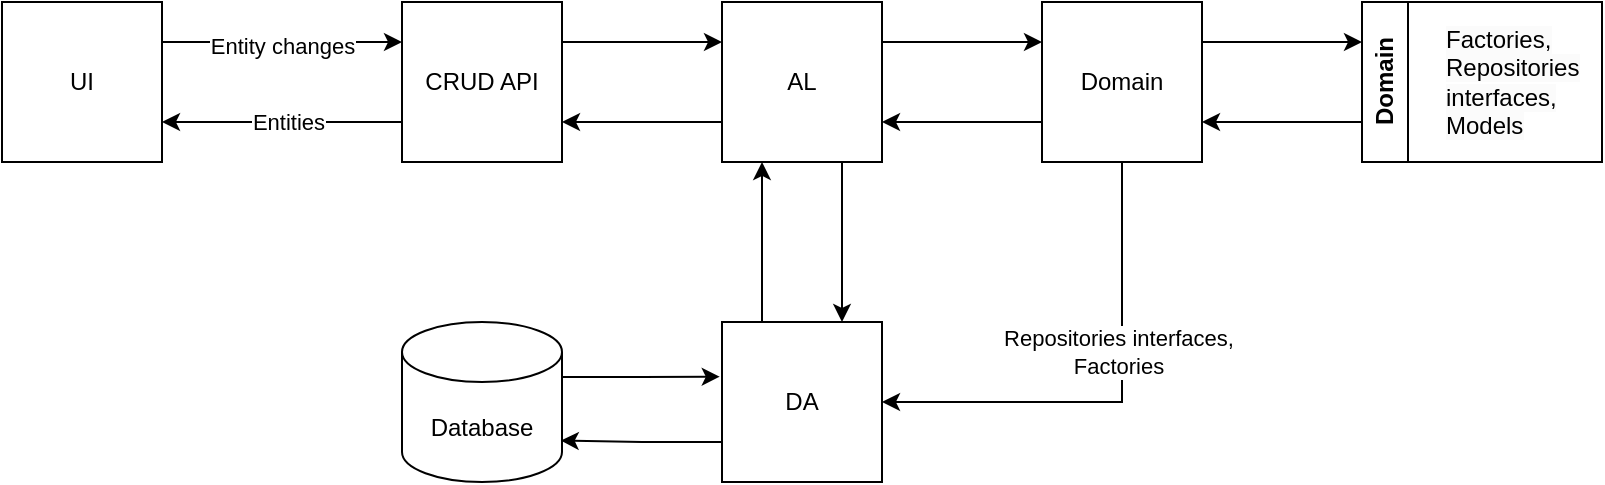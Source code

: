 <mxfile version="23.0.2" type="device">
  <diagram name="Страница — 1" id="fSG0JG8JWyEfINQ_XwdN">
    <mxGraphModel dx="683" dy="355" grid="1" gridSize="10" guides="1" tooltips="1" connect="1" arrows="1" fold="1" page="1" pageScale="1" pageWidth="827" pageHeight="1169" math="0" shadow="0">
      <root>
        <mxCell id="0" />
        <mxCell id="1" parent="0" />
        <mxCell id="IH9IsD3jPgNmUaPM1PwI-3" style="edgeStyle=orthogonalEdgeStyle;rounded=0;orthogonalLoop=1;jettySize=auto;html=1;exitX=1;exitY=0.25;exitDx=0;exitDy=0;entryX=0;entryY=0.25;entryDx=0;entryDy=0;" edge="1" parent="1" source="IH9IsD3jPgNmUaPM1PwI-1" target="IH9IsD3jPgNmUaPM1PwI-2">
          <mxGeometry relative="1" as="geometry" />
        </mxCell>
        <mxCell id="IH9IsD3jPgNmUaPM1PwI-4" value="Entity changes" style="edgeLabel;html=1;align=center;verticalAlign=middle;resizable=0;points=[];" vertex="1" connectable="0" parent="IH9IsD3jPgNmUaPM1PwI-3">
          <mxGeometry y="-2" relative="1" as="geometry">
            <mxPoint as="offset" />
          </mxGeometry>
        </mxCell>
        <mxCell id="IH9IsD3jPgNmUaPM1PwI-1" value="UI" style="rounded=0;whiteSpace=wrap;html=1;" vertex="1" parent="1">
          <mxGeometry x="80" y="200" width="80" height="80" as="geometry" />
        </mxCell>
        <mxCell id="IH9IsD3jPgNmUaPM1PwI-5" style="edgeStyle=orthogonalEdgeStyle;rounded=0;orthogonalLoop=1;jettySize=auto;html=1;exitX=0;exitY=0.75;exitDx=0;exitDy=0;entryX=1;entryY=0.75;entryDx=0;entryDy=0;" edge="1" parent="1" source="IH9IsD3jPgNmUaPM1PwI-2" target="IH9IsD3jPgNmUaPM1PwI-1">
          <mxGeometry relative="1" as="geometry" />
        </mxCell>
        <mxCell id="IH9IsD3jPgNmUaPM1PwI-7" value="Entities" style="edgeLabel;html=1;align=center;verticalAlign=middle;resizable=0;points=[];" vertex="1" connectable="0" parent="IH9IsD3jPgNmUaPM1PwI-5">
          <mxGeometry x="-0.04" relative="1" as="geometry">
            <mxPoint as="offset" />
          </mxGeometry>
        </mxCell>
        <mxCell id="IH9IsD3jPgNmUaPM1PwI-9" style="edgeStyle=orthogonalEdgeStyle;rounded=0;orthogonalLoop=1;jettySize=auto;html=1;exitX=1;exitY=0.25;exitDx=0;exitDy=0;entryX=0;entryY=0.25;entryDx=0;entryDy=0;" edge="1" parent="1" source="IH9IsD3jPgNmUaPM1PwI-2" target="IH9IsD3jPgNmUaPM1PwI-8">
          <mxGeometry relative="1" as="geometry" />
        </mxCell>
        <mxCell id="IH9IsD3jPgNmUaPM1PwI-2" value="CRUD API" style="whiteSpace=wrap;html=1;aspect=fixed;" vertex="1" parent="1">
          <mxGeometry x="280" y="200" width="80" height="80" as="geometry" />
        </mxCell>
        <mxCell id="IH9IsD3jPgNmUaPM1PwI-10" style="edgeStyle=orthogonalEdgeStyle;rounded=0;orthogonalLoop=1;jettySize=auto;html=1;exitX=0;exitY=0.75;exitDx=0;exitDy=0;entryX=1;entryY=0.75;entryDx=0;entryDy=0;" edge="1" parent="1" source="IH9IsD3jPgNmUaPM1PwI-8" target="IH9IsD3jPgNmUaPM1PwI-2">
          <mxGeometry relative="1" as="geometry">
            <mxPoint x="370" y="260.238" as="targetPoint" />
          </mxGeometry>
        </mxCell>
        <mxCell id="IH9IsD3jPgNmUaPM1PwI-13" style="edgeStyle=orthogonalEdgeStyle;rounded=0;orthogonalLoop=1;jettySize=auto;html=1;exitX=1;exitY=0.25;exitDx=0;exitDy=0;entryX=0;entryY=0.25;entryDx=0;entryDy=0;" edge="1" parent="1" source="IH9IsD3jPgNmUaPM1PwI-8" target="IH9IsD3jPgNmUaPM1PwI-11">
          <mxGeometry relative="1" as="geometry" />
        </mxCell>
        <mxCell id="IH9IsD3jPgNmUaPM1PwI-15" style="edgeStyle=orthogonalEdgeStyle;rounded=0;orthogonalLoop=1;jettySize=auto;html=1;exitX=0.75;exitY=1;exitDx=0;exitDy=0;entryX=0.75;entryY=0;entryDx=0;entryDy=0;" edge="1" parent="1" source="IH9IsD3jPgNmUaPM1PwI-8" target="IH9IsD3jPgNmUaPM1PwI-12">
          <mxGeometry relative="1" as="geometry" />
        </mxCell>
        <mxCell id="IH9IsD3jPgNmUaPM1PwI-8" value="AL" style="whiteSpace=wrap;html=1;aspect=fixed;" vertex="1" parent="1">
          <mxGeometry x="440" y="200" width="80" height="80" as="geometry" />
        </mxCell>
        <mxCell id="IH9IsD3jPgNmUaPM1PwI-14" style="edgeStyle=orthogonalEdgeStyle;rounded=0;orthogonalLoop=1;jettySize=auto;html=1;exitX=0;exitY=0.75;exitDx=0;exitDy=0;entryX=1;entryY=0.75;entryDx=0;entryDy=0;" edge="1" parent="1" source="IH9IsD3jPgNmUaPM1PwI-11" target="IH9IsD3jPgNmUaPM1PwI-8">
          <mxGeometry relative="1" as="geometry" />
        </mxCell>
        <mxCell id="IH9IsD3jPgNmUaPM1PwI-24" style="edgeStyle=orthogonalEdgeStyle;rounded=0;orthogonalLoop=1;jettySize=auto;html=1;exitX=1;exitY=0.25;exitDx=0;exitDy=0;entryX=0;entryY=0.25;entryDx=0;entryDy=0;" edge="1" parent="1" source="IH9IsD3jPgNmUaPM1PwI-11" target="IH9IsD3jPgNmUaPM1PwI-23">
          <mxGeometry relative="1" as="geometry" />
        </mxCell>
        <mxCell id="IH9IsD3jPgNmUaPM1PwI-27" style="edgeStyle=orthogonalEdgeStyle;rounded=0;orthogonalLoop=1;jettySize=auto;html=1;exitX=0.5;exitY=1;exitDx=0;exitDy=0;entryX=1;entryY=0.5;entryDx=0;entryDy=0;" edge="1" parent="1" source="IH9IsD3jPgNmUaPM1PwI-11" target="IH9IsD3jPgNmUaPM1PwI-12">
          <mxGeometry relative="1" as="geometry" />
        </mxCell>
        <mxCell id="IH9IsD3jPgNmUaPM1PwI-28" value="Repositories interfaces,&lt;br&gt;Factories" style="edgeLabel;html=1;align=center;verticalAlign=middle;resizable=0;points=[];" vertex="1" connectable="0" parent="IH9IsD3jPgNmUaPM1PwI-27">
          <mxGeometry x="-0.212" y="-2" relative="1" as="geometry">
            <mxPoint as="offset" />
          </mxGeometry>
        </mxCell>
        <mxCell id="IH9IsD3jPgNmUaPM1PwI-11" value="Domain" style="whiteSpace=wrap;html=1;aspect=fixed;" vertex="1" parent="1">
          <mxGeometry x="600" y="200" width="80" height="80" as="geometry" />
        </mxCell>
        <mxCell id="IH9IsD3jPgNmUaPM1PwI-16" style="edgeStyle=orthogonalEdgeStyle;rounded=0;orthogonalLoop=1;jettySize=auto;html=1;exitX=0.25;exitY=0;exitDx=0;exitDy=0;entryX=0.25;entryY=1;entryDx=0;entryDy=0;" edge="1" parent="1" source="IH9IsD3jPgNmUaPM1PwI-12" target="IH9IsD3jPgNmUaPM1PwI-8">
          <mxGeometry relative="1" as="geometry" />
        </mxCell>
        <mxCell id="IH9IsD3jPgNmUaPM1PwI-12" value="DA" style="whiteSpace=wrap;html=1;aspect=fixed;" vertex="1" parent="1">
          <mxGeometry x="440" y="360" width="80" height="80" as="geometry" />
        </mxCell>
        <mxCell id="IH9IsD3jPgNmUaPM1PwI-17" value="Database" style="shape=cylinder3;whiteSpace=wrap;html=1;boundedLbl=1;backgroundOutline=1;size=15;" vertex="1" parent="1">
          <mxGeometry x="280" y="360" width="80" height="80" as="geometry" />
        </mxCell>
        <mxCell id="IH9IsD3jPgNmUaPM1PwI-18" style="edgeStyle=orthogonalEdgeStyle;rounded=0;orthogonalLoop=1;jettySize=auto;html=1;exitX=1;exitY=0;exitDx=0;exitDy=27.5;exitPerimeter=0;entryX=-0.014;entryY=0.342;entryDx=0;entryDy=0;entryPerimeter=0;strokeWidth=1;" edge="1" parent="1" source="IH9IsD3jPgNmUaPM1PwI-17" target="IH9IsD3jPgNmUaPM1PwI-12">
          <mxGeometry relative="1" as="geometry" />
        </mxCell>
        <mxCell id="IH9IsD3jPgNmUaPM1PwI-19" style="edgeStyle=orthogonalEdgeStyle;rounded=0;orthogonalLoop=1;jettySize=auto;html=1;exitX=0;exitY=0.75;exitDx=0;exitDy=0;entryX=0.992;entryY=0.741;entryDx=0;entryDy=0;entryPerimeter=0;spacing=-1;" edge="1" parent="1" source="IH9IsD3jPgNmUaPM1PwI-12" target="IH9IsD3jPgNmUaPM1PwI-17">
          <mxGeometry relative="1" as="geometry" />
        </mxCell>
        <mxCell id="IH9IsD3jPgNmUaPM1PwI-25" style="edgeStyle=orthogonalEdgeStyle;rounded=0;orthogonalLoop=1;jettySize=auto;html=1;exitX=0;exitY=0.75;exitDx=0;exitDy=0;entryX=1;entryY=0.75;entryDx=0;entryDy=0;" edge="1" parent="1" source="IH9IsD3jPgNmUaPM1PwI-23" target="IH9IsD3jPgNmUaPM1PwI-11">
          <mxGeometry relative="1" as="geometry" />
        </mxCell>
        <mxCell id="IH9IsD3jPgNmUaPM1PwI-23" value="Domain" style="swimlane;horizontal=0;whiteSpace=wrap;html=1;" vertex="1" parent="1">
          <mxGeometry x="760" y="200" width="120" height="80" as="geometry" />
        </mxCell>
        <mxCell id="IH9IsD3jPgNmUaPM1PwI-22" value="&lt;span style=&quot;color: rgb(0, 0, 0); font-family: Helvetica; font-size: 12px; font-style: normal; font-variant-ligatures: normal; font-variant-caps: normal; font-weight: 400; letter-spacing: normal; orphans: 2; text-align: center; text-indent: 0px; text-transform: none; widows: 2; word-spacing: 0px; -webkit-text-stroke-width: 0px; background-color: rgb(251, 251, 251); text-decoration-thickness: initial; text-decoration-style: initial; text-decoration-color: initial; float: none; display: inline !important;&quot;&gt;Factories, Repositories interfaces, Models&lt;/span&gt;" style="text;whiteSpace=wrap;html=1;" vertex="1" parent="IH9IsD3jPgNmUaPM1PwI-23">
          <mxGeometry x="40" y="5" width="70" height="70" as="geometry" />
        </mxCell>
      </root>
    </mxGraphModel>
  </diagram>
</mxfile>
